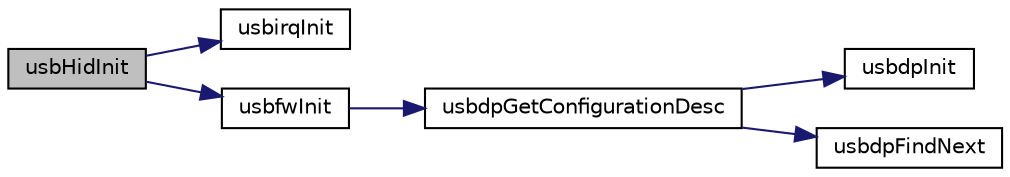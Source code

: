 digraph "usbHidInit"
{
  edge [fontname="Helvetica",fontsize="10",labelfontname="Helvetica",labelfontsize="10"];
  node [fontname="Helvetica",fontsize="10",shape=record];
  rankdir="LR";
  Node1 [label="usbHidInit",height=0.2,width=0.4,color="black", fillcolor="grey75", style="filled" fontcolor="black"];
  Node1 -> Node2 [color="midnightblue",fontsize="10",style="solid",fontname="Helvetica"];
  Node2 [label="usbirqInit",height=0.2,width=0.4,color="black", fillcolor="white", style="filled",URL="$group__module__usb__interrupt.html#ga5180d284bc4704d1eeca0d5d2ecf59d5",tooltip="Initializes the USB Interrupt (usbirq) module. "];
  Node1 -> Node3 [color="midnightblue",fontsize="10",style="solid",fontname="Helvetica"];
  Node3 [label="usbfwInit",height=0.2,width=0.4,color="black", fillcolor="white", style="filled",URL="$group__module__usb__framework.html#gaef6fccb6904e0053371f88b9160f9118",tooltip="Initializes the USB framework. "];
  Node3 -> Node4 [color="midnightblue",fontsize="10",style="solid",fontname="Helvetica"];
  Node4 [label="usbdpGetConfigurationDesc",height=0.2,width=0.4,color="black", fillcolor="white", style="filled",URL="$group__module__usb__descriptor__parser.html#ga8ebd0fb9a85c4c5061775389002b38b2",tooltip="Locates a configuration descriptor. "];
  Node4 -> Node5 [color="midnightblue",fontsize="10",style="solid",fontname="Helvetica"];
  Node5 [label="usbdpInit",height=0.2,width=0.4,color="black", fillcolor="white", style="filled",URL="$group__module__usb__descriptor__parser.html#ga969fb908864bc605f3f2e63b07c4c49a",tooltip="Initializes a search. "];
  Node4 -> Node6 [color="midnightblue",fontsize="10",style="solid",fontname="Helvetica"];
  Node6 [label="usbdpFindNext",height=0.2,width=0.4,color="black", fillcolor="white", style="filled",URL="$group__module__usb__descriptor__parser.html#ga77b5056793751a52435cc5ef58faf7db",tooltip="Locates the descriptor of the wanted type. "];
}
